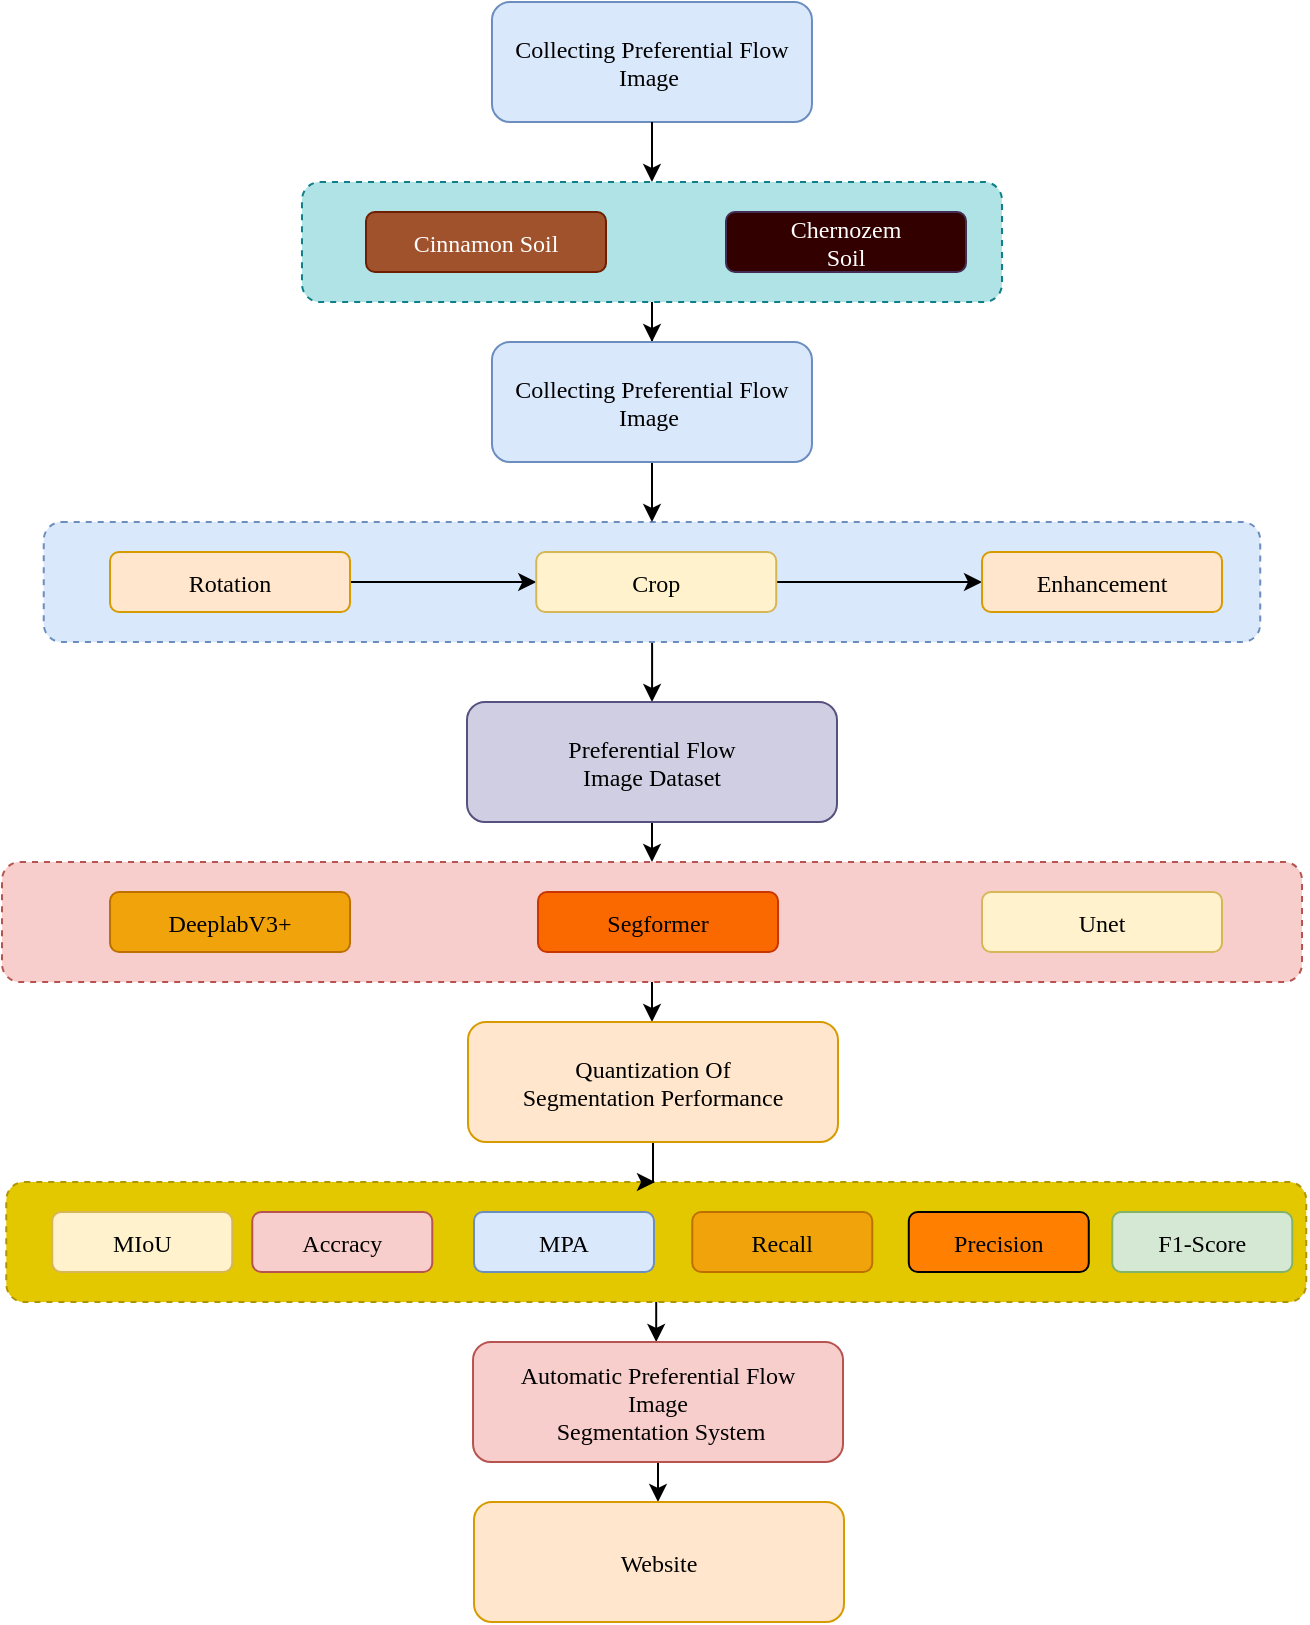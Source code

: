 <mxfile version="21.1.1" type="github">
  <diagram id="C5RBs43oDa-KdzZeNtuy" name="Page-1">
    <mxGraphModel dx="913" dy="505" grid="1" gridSize="10" guides="1" tooltips="1" connect="1" arrows="1" fold="1" page="1" pageScale="1" pageWidth="827" pageHeight="1169" math="0" shadow="0">
      <root>
        <mxCell id="WIyWlLk6GJQsqaUBKTNV-0" />
        <mxCell id="WIyWlLk6GJQsqaUBKTNV-1" parent="WIyWlLk6GJQsqaUBKTNV-0" />
        <mxCell id="iKk8t3Ctntm0LeSIzIoW-15" value="" style="edgeStyle=orthogonalEdgeStyle;rounded=0;orthogonalLoop=1;jettySize=auto;html=1;fontFamily=Times New Roman;" edge="1" parent="WIyWlLk6GJQsqaUBKTNV-1" source="q1-tNbCSSyaoMxbJ7HrU-0" target="iKk8t3Ctntm0LeSIzIoW-14">
          <mxGeometry relative="1" as="geometry" />
        </mxCell>
        <mxCell id="q1-tNbCSSyaoMxbJ7HrU-0" value="" style="rounded=1;dashed=1;fillColor=#dae8fc;strokeColor=#6c8ebf;fontFamily=Times New Roman;" parent="WIyWlLk6GJQsqaUBKTNV-1" vertex="1">
          <mxGeometry x="108.87" y="310" width="608.25" height="60" as="geometry" />
        </mxCell>
        <mxCell id="q1-tNbCSSyaoMxbJ7HrU-8" value="" style="edgeStyle=orthogonalEdgeStyle;rounded=0;orthogonalLoop=1;jettySize=auto;fontFamily=Times New Roman;" parent="WIyWlLk6GJQsqaUBKTNV-1" source="q1-tNbCSSyaoMxbJ7HrU-2" target="q1-tNbCSSyaoMxbJ7HrU-3" edge="1">
          <mxGeometry relative="1" as="geometry" />
        </mxCell>
        <mxCell id="q1-tNbCSSyaoMxbJ7HrU-2" value="Rotation" style="rounded=1;fillColor=#ffe6cc;strokeColor=#d79b00;fontFamily=Times New Roman;" parent="WIyWlLk6GJQsqaUBKTNV-1" vertex="1">
          <mxGeometry x="142.01" y="325" width="120" height="30" as="geometry" />
        </mxCell>
        <mxCell id="iKk8t3Ctntm0LeSIzIoW-22" value="" style="edgeStyle=orthogonalEdgeStyle;rounded=0;orthogonalLoop=1;jettySize=auto;html=1;fontFamily=Times New Roman;" edge="1" parent="WIyWlLk6GJQsqaUBKTNV-1" source="q1-tNbCSSyaoMxbJ7HrU-3" target="q1-tNbCSSyaoMxbJ7HrU-4">
          <mxGeometry relative="1" as="geometry" />
        </mxCell>
        <mxCell id="q1-tNbCSSyaoMxbJ7HrU-3" value="Crop" style="rounded=1;fillColor=#fff2cc;strokeColor=#d6b656;fontFamily=Times New Roman;" parent="WIyWlLk6GJQsqaUBKTNV-1" vertex="1">
          <mxGeometry x="355.13" y="325" width="120" height="30" as="geometry" />
        </mxCell>
        <mxCell id="q1-tNbCSSyaoMxbJ7HrU-4" value="Enhancement" style="rounded=1;fillColor=#ffe6cc;strokeColor=#d79b00;fontFamily=Times New Roman;" parent="WIyWlLk6GJQsqaUBKTNV-1" vertex="1">
          <mxGeometry x="578.01" y="325" width="120" height="30" as="geometry" />
        </mxCell>
        <mxCell id="iKk8t3Ctntm0LeSIzIoW-13" value="" style="edgeStyle=orthogonalEdgeStyle;rounded=0;orthogonalLoop=1;jettySize=auto;html=1;fontFamily=Times New Roman;" edge="1" parent="WIyWlLk6GJQsqaUBKTNV-1" source="q1-tNbCSSyaoMxbJ7HrU-20" target="iKk8t3Ctntm0LeSIzIoW-5">
          <mxGeometry relative="1" as="geometry" />
        </mxCell>
        <mxCell id="q1-tNbCSSyaoMxbJ7HrU-20" value="" style="rounded=1;dashed=1;fillColor=#f8cecc;strokeColor=#b85450;fontFamily=Times New Roman;" parent="WIyWlLk6GJQsqaUBKTNV-1" vertex="1">
          <mxGeometry x="88" y="480" width="650" height="60" as="geometry" />
        </mxCell>
        <mxCell id="q1-tNbCSSyaoMxbJ7HrU-31" value="DeeplabV3+" style="rounded=1;fillColor=#f0a30a;fontColor=#000000;strokeColor=#BD7000;fontFamily=Times New Roman;" parent="WIyWlLk6GJQsqaUBKTNV-1" vertex="1">
          <mxGeometry x="142.01" y="495" width="120" height="30" as="geometry" />
        </mxCell>
        <mxCell id="q1-tNbCSSyaoMxbJ7HrU-32" value="Segformer" style="rounded=1;fillColor=#fa6800;fontColor=#000000;strokeColor=#C73500;fontFamily=Times New Roman;" parent="WIyWlLk6GJQsqaUBKTNV-1" vertex="1">
          <mxGeometry x="356.01" y="495" width="120" height="30" as="geometry" />
        </mxCell>
        <mxCell id="q1-tNbCSSyaoMxbJ7HrU-33" value="Unet" style="rounded=1;fillColor=#fff2cc;strokeColor=#d6b656;fontFamily=Times New Roman;" parent="WIyWlLk6GJQsqaUBKTNV-1" vertex="1">
          <mxGeometry x="578.01" y="495" width="120" height="30" as="geometry" />
        </mxCell>
        <mxCell id="PIZy2MNYBJ-mSigLA9T1-0" value="" style="edgeStyle=orthogonalEdgeStyle;rounded=0;orthogonalLoop=1;jettySize=auto;fontFamily=Times New Roman;" parent="WIyWlLk6GJQsqaUBKTNV-1" source="q1-tNbCSSyaoMxbJ7HrU-36" target="q1-tNbCSSyaoMxbJ7HrU-60" edge="1">
          <mxGeometry relative="1" as="geometry" />
        </mxCell>
        <mxCell id="q1-tNbCSSyaoMxbJ7HrU-36" value="" style="rounded=1;dashed=1;fillColor=#e3c800;fontColor=#000000;strokeColor=#B09500;fontFamily=Times New Roman;" parent="WIyWlLk6GJQsqaUBKTNV-1" vertex="1">
          <mxGeometry x="90.13" y="640" width="650" height="60" as="geometry" />
        </mxCell>
        <mxCell id="q1-tNbCSSyaoMxbJ7HrU-51" value="MIoU" style="rounded=1;fillColor=#fff2cc;strokeColor=#d6b656;labelBorderColor=none;fontFamily=Times New Roman;" parent="WIyWlLk6GJQsqaUBKTNV-1" vertex="1">
          <mxGeometry x="113.14" y="655" width="90" height="30" as="geometry" />
        </mxCell>
        <mxCell id="q1-tNbCSSyaoMxbJ7HrU-52" value="Accracy" style="rounded=1;fillColor=#f8cecc;strokeColor=#b85450;fontFamily=Times New Roman;" parent="WIyWlLk6GJQsqaUBKTNV-1" vertex="1">
          <mxGeometry x="213.14" y="655" width="90" height="30" as="geometry" />
        </mxCell>
        <mxCell id="q1-tNbCSSyaoMxbJ7HrU-53" value="MPA" style="rounded=1;fillColor=#dae8fc;strokeColor=#6c8ebf;fontFamily=Times New Roman;" parent="WIyWlLk6GJQsqaUBKTNV-1" vertex="1">
          <mxGeometry x="324" y="655" width="90" height="30" as="geometry" />
        </mxCell>
        <mxCell id="q1-tNbCSSyaoMxbJ7HrU-54" value="Recall" style="rounded=1;fillColor=#f0a30a;fontColor=#000000;strokeColor=#BD7000;fontFamily=Times New Roman;" parent="WIyWlLk6GJQsqaUBKTNV-1" vertex="1">
          <mxGeometry x="433.14" y="655" width="90" height="30" as="geometry" />
        </mxCell>
        <mxCell id="q1-tNbCSSyaoMxbJ7HrU-55" value="Precision" style="rounded=1;fillColor=#FF8000;fontFamily=Times New Roman;" parent="WIyWlLk6GJQsqaUBKTNV-1" vertex="1">
          <mxGeometry x="541.39" y="655" width="90" height="30" as="geometry" />
        </mxCell>
        <mxCell id="q1-tNbCSSyaoMxbJ7HrU-56" value="F1-Score" style="rounded=1;fillColor=#d5e8d4;strokeColor=#82b366;fontFamily=Times New Roman;" parent="WIyWlLk6GJQsqaUBKTNV-1" vertex="1">
          <mxGeometry x="643.14" y="655" width="90" height="30" as="geometry" />
        </mxCell>
        <mxCell id="q1-tNbCSSyaoMxbJ7HrU-57" value="" style="edgeStyle=orthogonalEdgeStyle;rounded=0;orthogonalLoop=1;jettySize=auto;exitX=0.5;exitY=1;exitDx=0;exitDy=0;fontFamily=Times New Roman;" parent="WIyWlLk6GJQsqaUBKTNV-1" source="q1-tNbCSSyaoMxbJ7HrU-56" target="q1-tNbCSSyaoMxbJ7HrU-56" edge="1">
          <mxGeometry relative="1" as="geometry" />
        </mxCell>
        <mxCell id="iKk8t3Ctntm0LeSIzIoW-4" value="" style="edgeStyle=orthogonalEdgeStyle;rounded=0;orthogonalLoop=1;jettySize=auto;html=1;fontFamily=Times New Roman;" edge="1" parent="WIyWlLk6GJQsqaUBKTNV-1" source="q1-tNbCSSyaoMxbJ7HrU-60" target="iKk8t3Ctntm0LeSIzIoW-0">
          <mxGeometry relative="1" as="geometry" />
        </mxCell>
        <mxCell id="q1-tNbCSSyaoMxbJ7HrU-60" value="Automatic Preferential Flow &#xa;Image&#xa; Segmentation System" style="rounded=1;fillColor=#f8cecc;strokeColor=#b85450;fontFamily=Times New Roman;" parent="WIyWlLk6GJQsqaUBKTNV-1" vertex="1">
          <mxGeometry x="323.51" y="720" width="185" height="60" as="geometry" />
        </mxCell>
        <mxCell id="6kseDfcwPOJyHAZPvvYM-0" value="Collecting Preferential Flow &#xa;Image " style="rounded=1;fillColor=#dae8fc;strokeColor=#6c8ebf;fontFamily=Times New Roman;" parent="WIyWlLk6GJQsqaUBKTNV-1" vertex="1">
          <mxGeometry x="332.99" y="50" width="160" height="60" as="geometry" />
        </mxCell>
        <mxCell id="iKk8t3Ctntm0LeSIzIoW-25" value="" style="edgeStyle=orthogonalEdgeStyle;rounded=0;orthogonalLoop=1;jettySize=auto;html=1;fontFamily=Times New Roman;" edge="1" parent="WIyWlLk6GJQsqaUBKTNV-1" source="6kseDfcwPOJyHAZPvvYM-1" target="iKk8t3Ctntm0LeSIzIoW-24">
          <mxGeometry relative="1" as="geometry" />
        </mxCell>
        <mxCell id="6kseDfcwPOJyHAZPvvYM-1" value="" style="rounded=1;dashed=1;fillColor=#b0e3e6;strokeColor=#0e8088;fontFamily=Times New Roman;" parent="WIyWlLk6GJQsqaUBKTNV-1" vertex="1">
          <mxGeometry x="237.99" y="140" width="350" height="60" as="geometry" />
        </mxCell>
        <mxCell id="6kseDfcwPOJyHAZPvvYM-2" value="Cinnamon Soil" style="rounded=1;fillColor=#a0522d;strokeColor=#6D1F00;fontColor=#ffffff;fontFamily=Times New Roman;" parent="WIyWlLk6GJQsqaUBKTNV-1" vertex="1">
          <mxGeometry x="270" y="155" width="120" height="30" as="geometry" />
        </mxCell>
        <mxCell id="6kseDfcwPOJyHAZPvvYM-3" value="Chernozem&#xa;Soil" style="rounded=1;fillColor=#330000;fontColor=#ffffff;strokeColor=#432D57;fontFamily=Times New Roman;" parent="WIyWlLk6GJQsqaUBKTNV-1" vertex="1">
          <mxGeometry x="450" y="155" width="120" height="30" as="geometry" />
        </mxCell>
        <mxCell id="v34KmnY0Qmr2dm89Lqb1-2" value="" style="endArrow=classic;rounded=0;exitX=0.5;exitY=1;exitDx=0;exitDy=0;entryX=0.5;entryY=0;entryDx=0;entryDy=0;fontFamily=Times New Roman;" parent="WIyWlLk6GJQsqaUBKTNV-1" source="6kseDfcwPOJyHAZPvvYM-0" target="6kseDfcwPOJyHAZPvvYM-1" edge="1">
          <mxGeometry width="50" height="50" relative="1" as="geometry">
            <mxPoint x="510.88" y="250" as="sourcePoint" />
            <mxPoint x="560.88" y="200" as="targetPoint" />
          </mxGeometry>
        </mxCell>
        <mxCell id="iKk8t3Ctntm0LeSIzIoW-0" value="Website" style="rounded=1;fillColor=#ffe6cc;strokeColor=#d79b00;fontFamily=Times New Roman;" vertex="1" parent="WIyWlLk6GJQsqaUBKTNV-1">
          <mxGeometry x="324" y="800" width="185" height="60" as="geometry" />
        </mxCell>
        <mxCell id="iKk8t3Ctntm0LeSIzIoW-9" value="" style="edgeStyle=orthogonalEdgeStyle;rounded=0;orthogonalLoop=1;jettySize=auto;html=1;fontFamily=Times New Roman;" edge="1" parent="WIyWlLk6GJQsqaUBKTNV-1" source="iKk8t3Ctntm0LeSIzIoW-5">
          <mxGeometry relative="1" as="geometry">
            <mxPoint x="414" y="640" as="targetPoint" />
          </mxGeometry>
        </mxCell>
        <mxCell id="iKk8t3Ctntm0LeSIzIoW-5" value="Quantization Of&#xa;Segmentation Performance" style="rounded=1;fillColor=#ffe6cc;strokeColor=#d79b00;fontFamily=Times New Roman;" vertex="1" parent="WIyWlLk6GJQsqaUBKTNV-1">
          <mxGeometry x="321" y="560" width="185" height="60" as="geometry" />
        </mxCell>
        <mxCell id="iKk8t3Ctntm0LeSIzIoW-18" value="" style="edgeStyle=orthogonalEdgeStyle;rounded=0;orthogonalLoop=1;jettySize=auto;html=1;fontFamily=Times New Roman;" edge="1" parent="WIyWlLk6GJQsqaUBKTNV-1" source="iKk8t3Ctntm0LeSIzIoW-14">
          <mxGeometry relative="1" as="geometry">
            <mxPoint x="413" y="480" as="targetPoint" />
          </mxGeometry>
        </mxCell>
        <mxCell id="iKk8t3Ctntm0LeSIzIoW-14" value="Preferential Flow&#xa;Image Dataset" style="rounded=1;fillColor=#d0cee2;strokeColor=#56517e;fontFamily=Times New Roman;" vertex="1" parent="WIyWlLk6GJQsqaUBKTNV-1">
          <mxGeometry x="320.5" y="400" width="185" height="60" as="geometry" />
        </mxCell>
        <mxCell id="iKk8t3Ctntm0LeSIzIoW-30" value="" style="edgeStyle=orthogonalEdgeStyle;rounded=0;orthogonalLoop=1;jettySize=auto;html=1;fontFamily=Times New Roman;" edge="1" parent="WIyWlLk6GJQsqaUBKTNV-1" source="iKk8t3Ctntm0LeSIzIoW-24">
          <mxGeometry relative="1" as="geometry">
            <mxPoint x="413.0" y="310" as="targetPoint" />
          </mxGeometry>
        </mxCell>
        <mxCell id="iKk8t3Ctntm0LeSIzIoW-24" value="Collecting Preferential Flow &#xa;Image " style="rounded=1;fillColor=#dae8fc;strokeColor=#6c8ebf;fontFamily=Times New Roman;" vertex="1" parent="WIyWlLk6GJQsqaUBKTNV-1">
          <mxGeometry x="332.99" y="220" width="160" height="60" as="geometry" />
        </mxCell>
      </root>
    </mxGraphModel>
  </diagram>
</mxfile>
